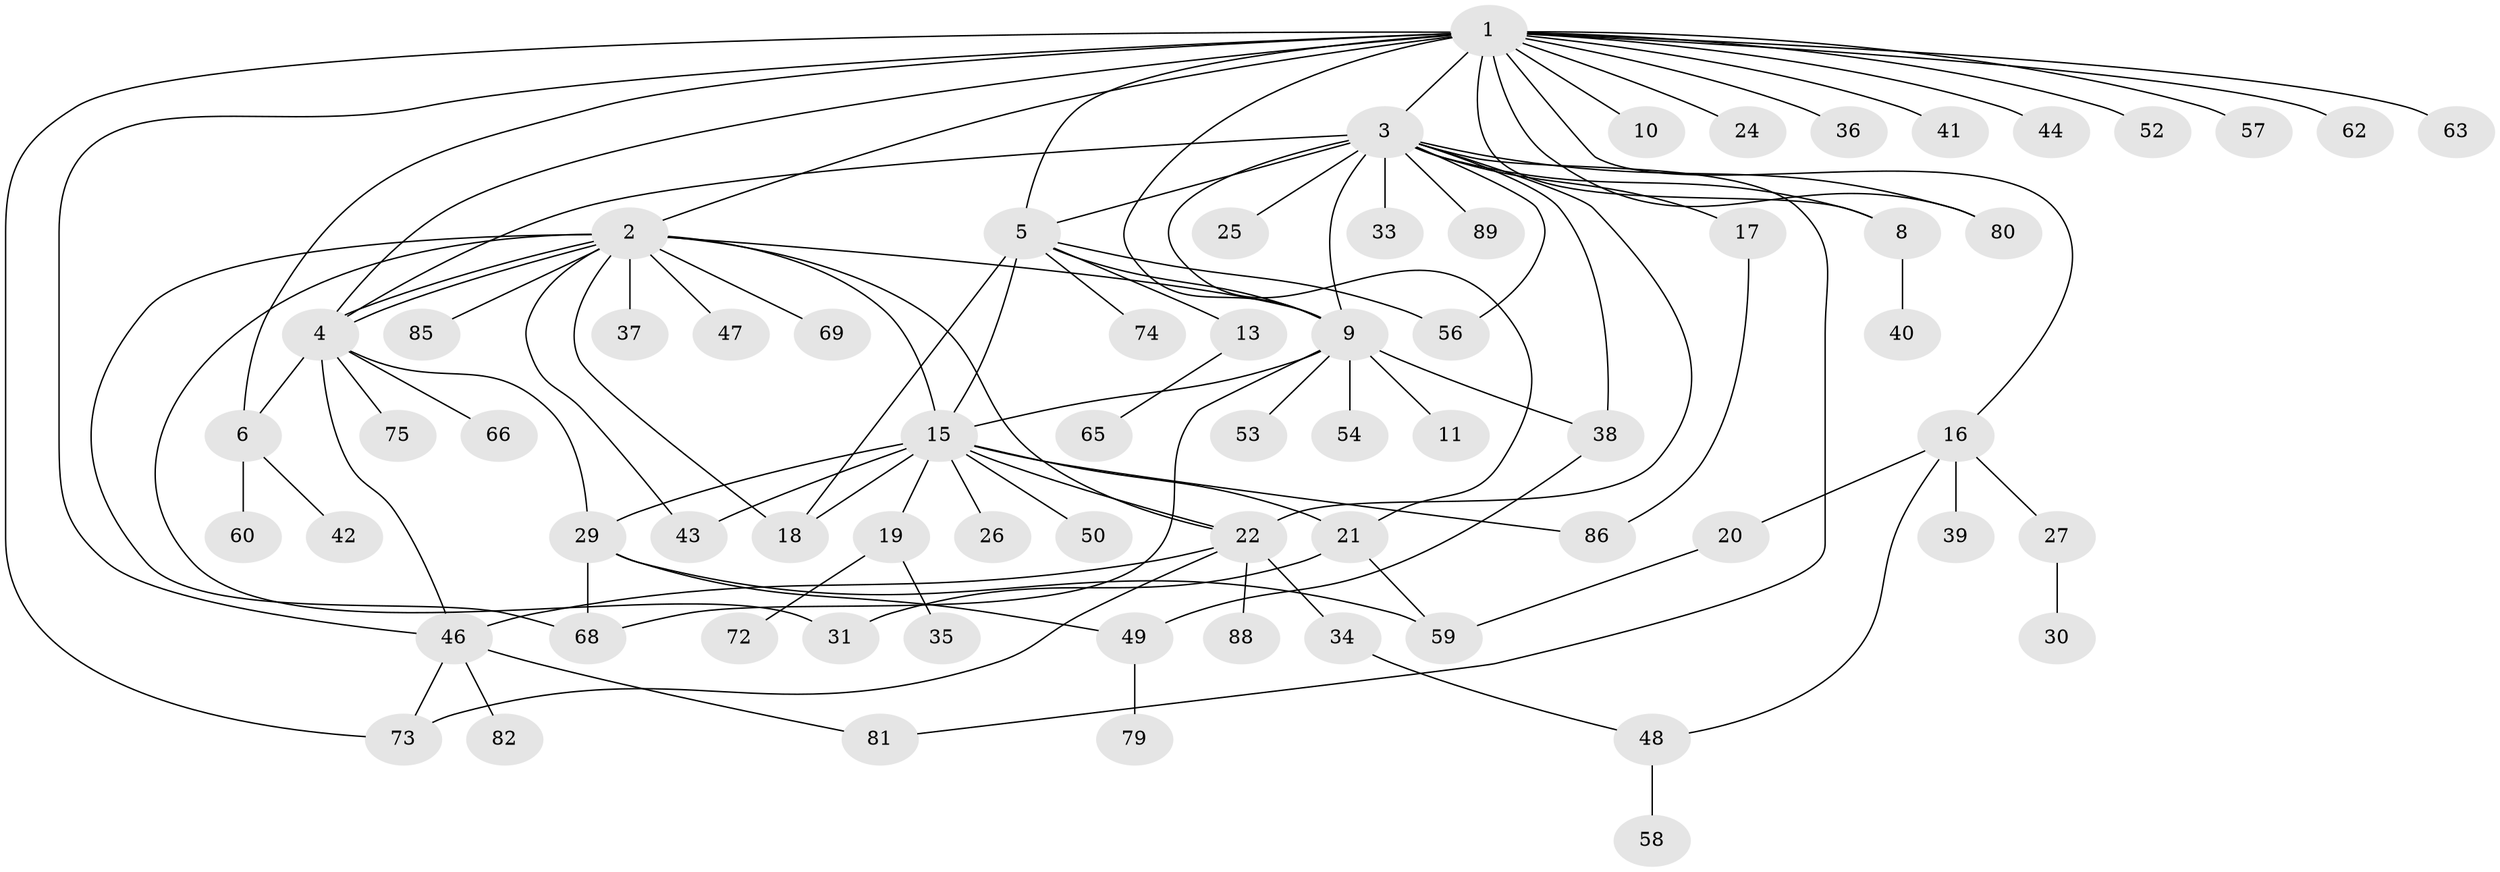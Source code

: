 // Generated by graph-tools (version 1.1) at 2025/52/02/27/25 19:52:00]
// undirected, 69 vertices, 102 edges
graph export_dot {
graph [start="1"]
  node [color=gray90,style=filled];
  1 [super="+7"];
  2 [super="+12"];
  3 [super="+87"];
  4 [super="+84"];
  5 [super="+61"];
  6 [super="+14"];
  8;
  9 [super="+71"];
  10;
  11;
  13;
  15 [super="+45"];
  16 [super="+23"];
  17 [super="+55"];
  18;
  19 [super="+51"];
  20 [super="+32"];
  21 [super="+67"];
  22 [super="+28"];
  24;
  25;
  26;
  27;
  29;
  30;
  31;
  33;
  34 [super="+76"];
  35;
  36;
  37;
  38 [super="+70"];
  39;
  40;
  41;
  42;
  43;
  44;
  46 [super="+77"];
  47;
  48 [super="+83"];
  49 [super="+64"];
  50;
  52;
  53;
  54;
  56;
  57;
  58;
  59;
  60;
  62;
  63;
  65;
  66;
  68 [super="+78"];
  69;
  72;
  73;
  74;
  75;
  79;
  80;
  81;
  82;
  85;
  86;
  88;
  89;
  1 -- 2 [weight=2];
  1 -- 3;
  1 -- 4;
  1 -- 9;
  1 -- 10;
  1 -- 36;
  1 -- 44;
  1 -- 46;
  1 -- 57;
  1 -- 62;
  1 -- 63;
  1 -- 73;
  1 -- 5;
  1 -- 6 [weight=2];
  1 -- 8;
  1 -- 41;
  1 -- 16;
  1 -- 80;
  1 -- 52;
  1 -- 24;
  2 -- 4;
  2 -- 4;
  2 -- 9;
  2 -- 18;
  2 -- 22;
  2 -- 31;
  2 -- 43;
  2 -- 47;
  2 -- 69;
  2 -- 85;
  2 -- 68;
  2 -- 37;
  2 -- 15;
  3 -- 4;
  3 -- 5;
  3 -- 8;
  3 -- 9;
  3 -- 17;
  3 -- 21;
  3 -- 22;
  3 -- 25;
  3 -- 33;
  3 -- 56;
  3 -- 80;
  3 -- 81;
  3 -- 89;
  3 -- 38;
  4 -- 6;
  4 -- 29;
  4 -- 46;
  4 -- 66;
  4 -- 75;
  5 -- 9;
  5 -- 13;
  5 -- 15;
  5 -- 18;
  5 -- 74;
  5 -- 56;
  6 -- 42;
  6 -- 60;
  8 -- 40;
  9 -- 11;
  9 -- 15;
  9 -- 38;
  9 -- 53;
  9 -- 54;
  9 -- 68;
  13 -- 65;
  15 -- 18;
  15 -- 19;
  15 -- 21 [weight=2];
  15 -- 22;
  15 -- 26;
  15 -- 29;
  15 -- 43;
  15 -- 50;
  15 -- 86;
  16 -- 20;
  16 -- 27;
  16 -- 39;
  16 -- 48;
  17 -- 86;
  19 -- 35;
  19 -- 72;
  20 -- 59;
  21 -- 59;
  21 -- 31;
  22 -- 34;
  22 -- 46;
  22 -- 73;
  22 -- 88;
  27 -- 30;
  29 -- 59;
  29 -- 68;
  29 -- 49;
  34 -- 48;
  38 -- 49;
  46 -- 73;
  46 -- 81;
  46 -- 82;
  48 -- 58;
  49 -- 79;
}
